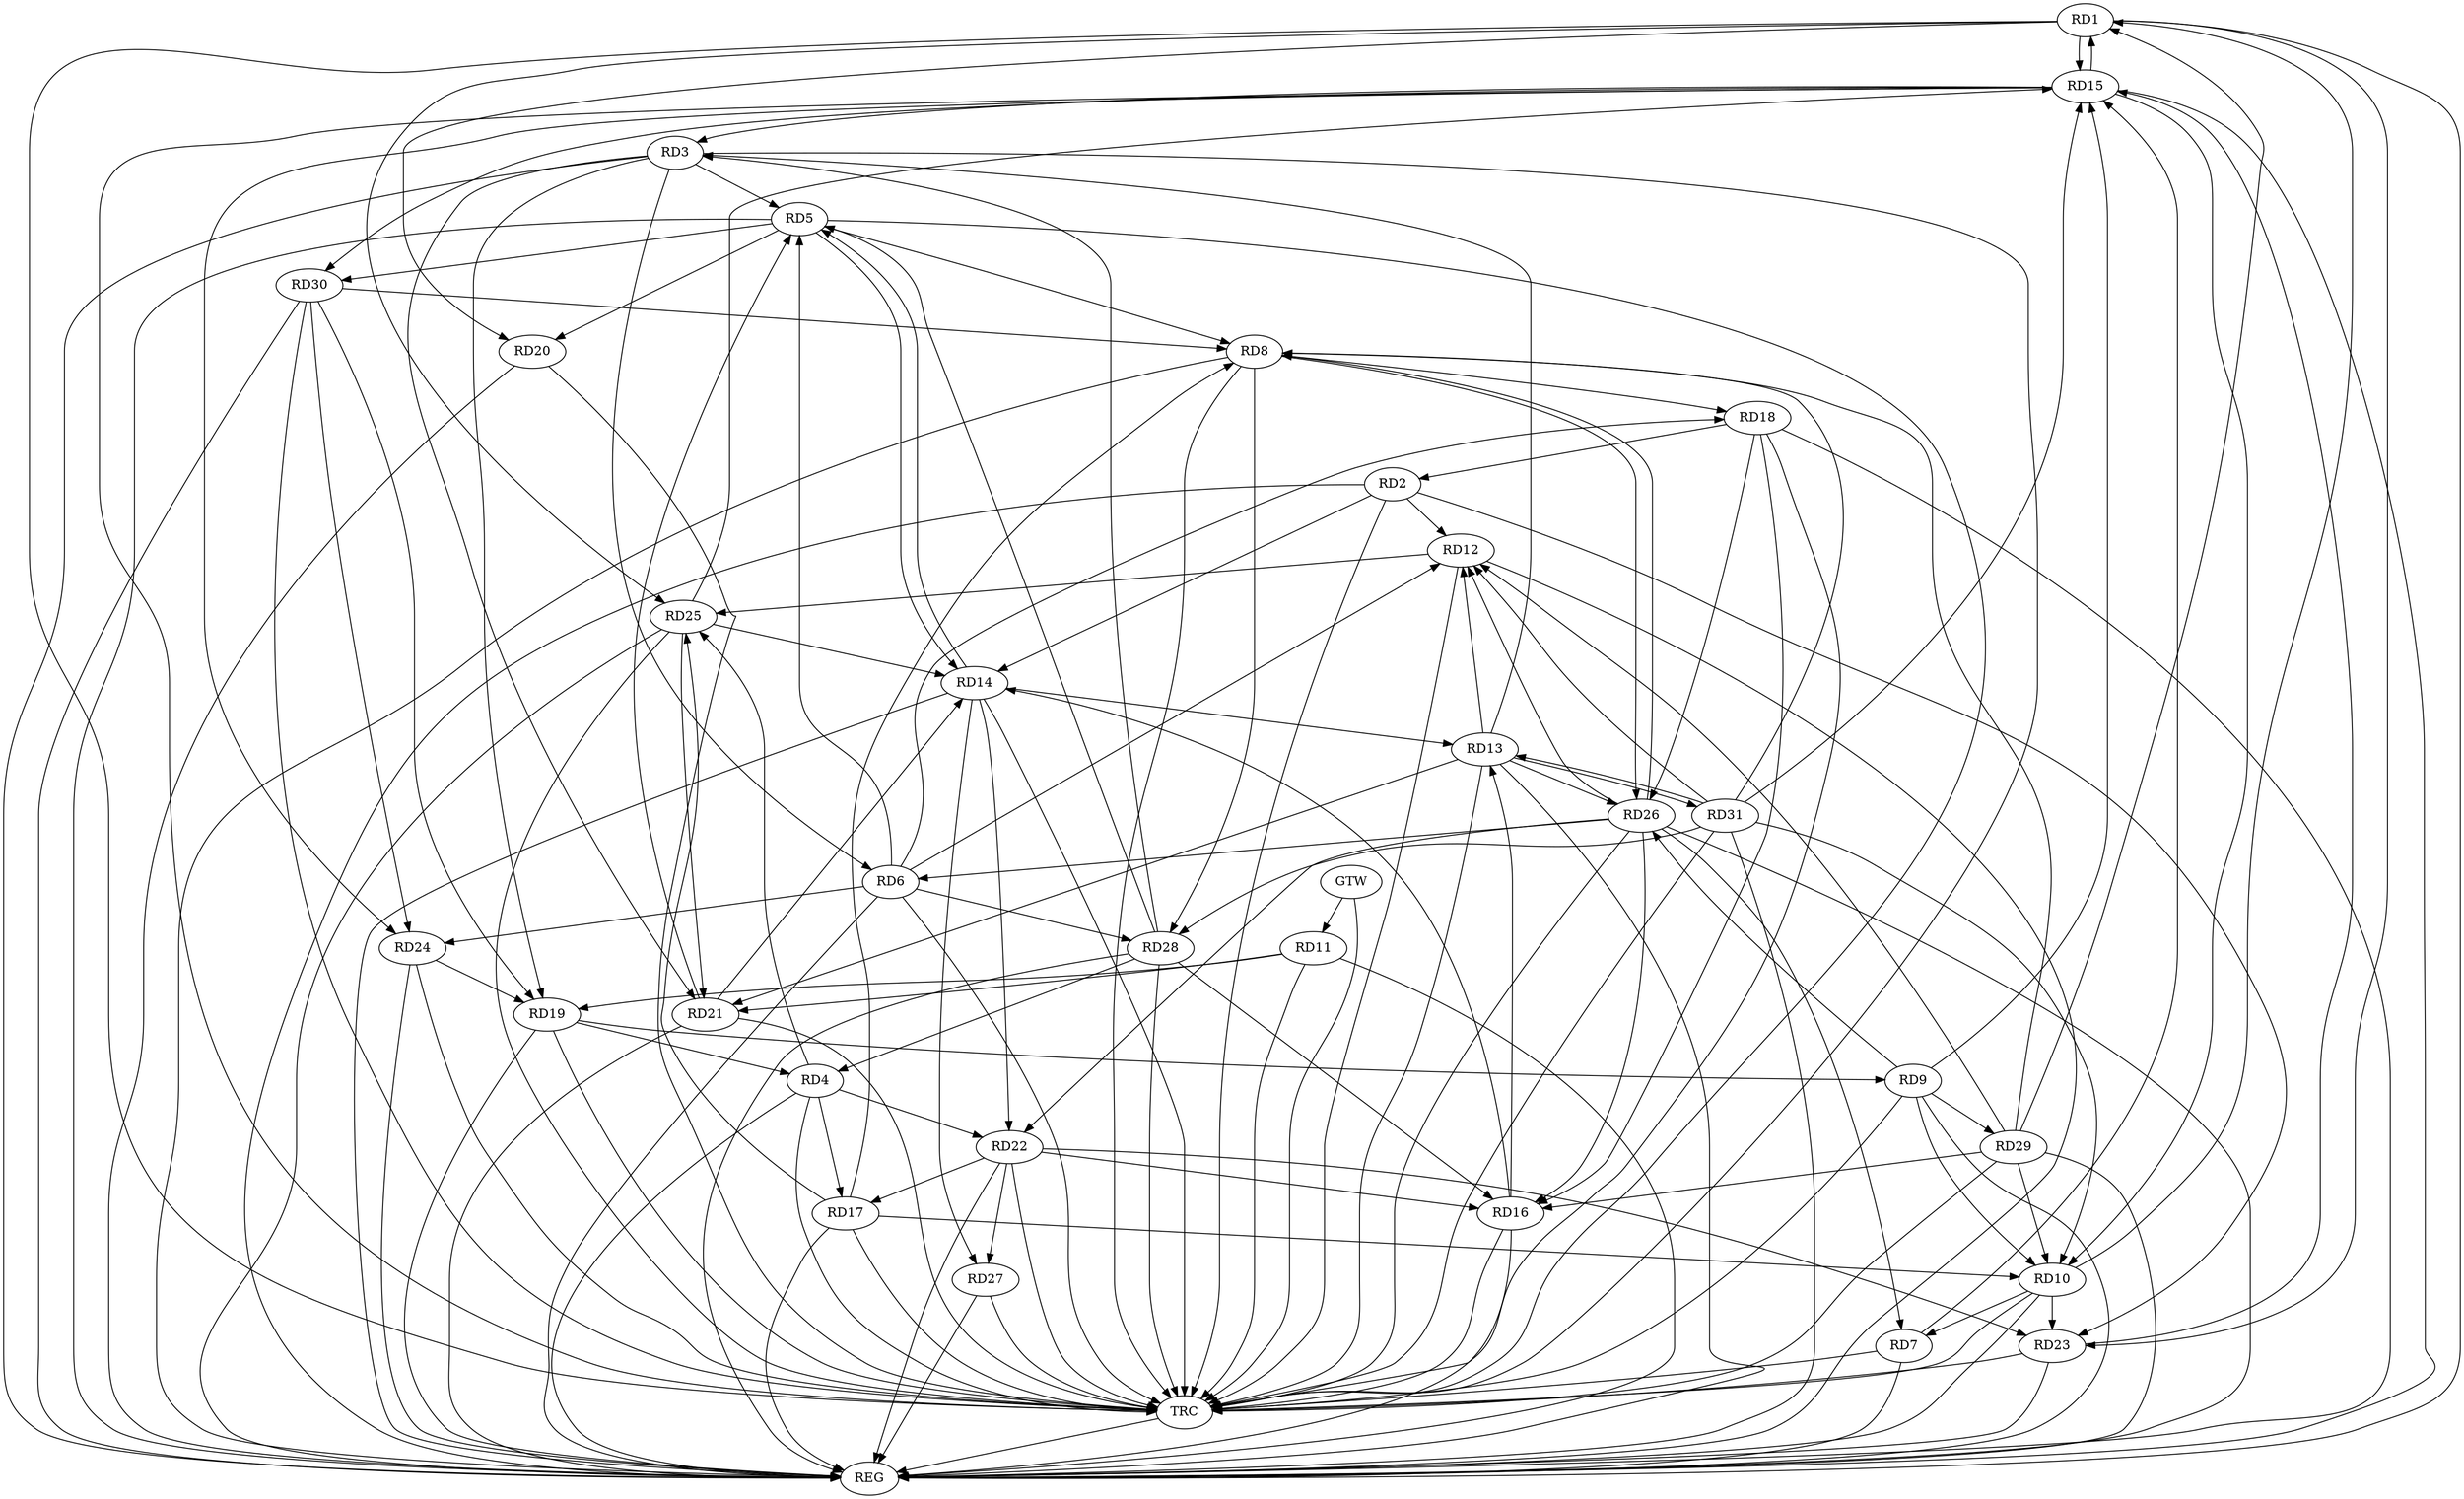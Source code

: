 strict digraph G {
  RD1 [ label="RD1" ];
  RD2 [ label="RD2" ];
  RD3 [ label="RD3" ];
  RD4 [ label="RD4" ];
  RD5 [ label="RD5" ];
  RD6 [ label="RD6" ];
  RD7 [ label="RD7" ];
  RD8 [ label="RD8" ];
  RD9 [ label="RD9" ];
  RD10 [ label="RD10" ];
  RD11 [ label="RD11" ];
  RD12 [ label="RD12" ];
  RD13 [ label="RD13" ];
  RD14 [ label="RD14" ];
  RD15 [ label="RD15" ];
  RD16 [ label="RD16" ];
  RD17 [ label="RD17" ];
  RD18 [ label="RD18" ];
  RD19 [ label="RD19" ];
  RD20 [ label="RD20" ];
  RD21 [ label="RD21" ];
  RD22 [ label="RD22" ];
  RD23 [ label="RD23" ];
  RD24 [ label="RD24" ];
  RD25 [ label="RD25" ];
  RD26 [ label="RD26" ];
  RD27 [ label="RD27" ];
  RD28 [ label="RD28" ];
  RD29 [ label="RD29" ];
  RD30 [ label="RD30" ];
  RD31 [ label="RD31" ];
  GTW [ label="GTW" ];
  REG [ label="REG" ];
  TRC [ label="TRC" ];
  RD10 -> RD1;
  RD1 -> RD15;
  RD15 -> RD1;
  RD1 -> RD20;
  RD1 -> RD23;
  RD1 -> RD25;
  RD29 -> RD1;
  RD2 -> RD12;
  RD2 -> RD14;
  RD18 -> RD2;
  RD2 -> RD23;
  RD3 -> RD5;
  RD3 -> RD6;
  RD13 -> RD3;
  RD15 -> RD3;
  RD3 -> RD19;
  RD3 -> RD21;
  RD28 -> RD3;
  RD4 -> RD17;
  RD19 -> RD4;
  RD4 -> RD22;
  RD4 -> RD25;
  RD28 -> RD4;
  RD6 -> RD5;
  RD5 -> RD8;
  RD5 -> RD14;
  RD14 -> RD5;
  RD5 -> RD20;
  RD21 -> RD5;
  RD28 -> RD5;
  RD5 -> RD30;
  RD6 -> RD12;
  RD6 -> RD18;
  RD6 -> RD24;
  RD26 -> RD6;
  RD6 -> RD28;
  RD10 -> RD7;
  RD7 -> RD15;
  RD26 -> RD7;
  RD17 -> RD8;
  RD8 -> RD18;
  RD8 -> RD26;
  RD26 -> RD8;
  RD8 -> RD28;
  RD29 -> RD8;
  RD30 -> RD8;
  RD31 -> RD8;
  RD9 -> RD10;
  RD9 -> RD15;
  RD19 -> RD9;
  RD9 -> RD26;
  RD9 -> RD29;
  RD15 -> RD10;
  RD17 -> RD10;
  RD10 -> RD23;
  RD29 -> RD10;
  RD31 -> RD10;
  RD11 -> RD19;
  RD11 -> RD21;
  RD13 -> RD12;
  RD12 -> RD25;
  RD26 -> RD12;
  RD29 -> RD12;
  RD31 -> RD12;
  RD14 -> RD13;
  RD16 -> RD13;
  RD13 -> RD21;
  RD13 -> RD26;
  RD13 -> RD31;
  RD31 -> RD13;
  RD16 -> RD14;
  RD21 -> RD14;
  RD14 -> RD22;
  RD25 -> RD14;
  RD14 -> RD27;
  RD23 -> RD15;
  RD15 -> RD24;
  RD25 -> RD15;
  RD15 -> RD30;
  RD31 -> RD15;
  RD18 -> RD16;
  RD22 -> RD16;
  RD26 -> RD16;
  RD28 -> RD16;
  RD29 -> RD16;
  RD22 -> RD17;
  RD17 -> RD25;
  RD18 -> RD26;
  RD24 -> RD19;
  RD30 -> RD19;
  RD25 -> RD21;
  RD22 -> RD23;
  RD26 -> RD22;
  RD22 -> RD27;
  RD30 -> RD24;
  RD31 -> RD28;
  GTW -> RD11;
  RD1 -> REG;
  RD2 -> REG;
  RD3 -> REG;
  RD4 -> REG;
  RD5 -> REG;
  RD6 -> REG;
  RD7 -> REG;
  RD8 -> REG;
  RD9 -> REG;
  RD10 -> REG;
  RD11 -> REG;
  RD12 -> REG;
  RD13 -> REG;
  RD14 -> REG;
  RD15 -> REG;
  RD16 -> REG;
  RD17 -> REG;
  RD18 -> REG;
  RD19 -> REG;
  RD20 -> REG;
  RD21 -> REG;
  RD22 -> REG;
  RD23 -> REG;
  RD24 -> REG;
  RD25 -> REG;
  RD26 -> REG;
  RD27 -> REG;
  RD28 -> REG;
  RD29 -> REG;
  RD30 -> REG;
  RD31 -> REG;
  RD1 -> TRC;
  RD2 -> TRC;
  RD3 -> TRC;
  RD4 -> TRC;
  RD5 -> TRC;
  RD6 -> TRC;
  RD7 -> TRC;
  RD8 -> TRC;
  RD9 -> TRC;
  RD10 -> TRC;
  RD11 -> TRC;
  RD12 -> TRC;
  RD13 -> TRC;
  RD14 -> TRC;
  RD15 -> TRC;
  RD16 -> TRC;
  RD17 -> TRC;
  RD18 -> TRC;
  RD19 -> TRC;
  RD20 -> TRC;
  RD21 -> TRC;
  RD22 -> TRC;
  RD23 -> TRC;
  RD24 -> TRC;
  RD25 -> TRC;
  RD26 -> TRC;
  RD27 -> TRC;
  RD28 -> TRC;
  RD29 -> TRC;
  RD30 -> TRC;
  RD31 -> TRC;
  GTW -> TRC;
  TRC -> REG;
}
